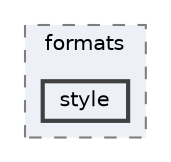 digraph "/home/jam/Research/IRES-2025/dev/src/llm-scripts/testing/hypothesis-testing/hyp-env/lib/python3.12/site-packages/pandas/tests/io/formats/style"
{
 // LATEX_PDF_SIZE
  bgcolor="transparent";
  edge [fontname=Helvetica,fontsize=10,labelfontname=Helvetica,labelfontsize=10];
  node [fontname=Helvetica,fontsize=10,shape=box,height=0.2,width=0.4];
  compound=true
  subgraph clusterdir_9ce4eae86bbd4e8753e31c7a4b0dde0b {
    graph [ bgcolor="#edf0f7", pencolor="grey50", label="formats", fontname=Helvetica,fontsize=10 style="filled,dashed", URL="dir_9ce4eae86bbd4e8753e31c7a4b0dde0b.html",tooltip=""]
  dir_999fcb557e3786b407639d918b811a37 [label="style", fillcolor="#edf0f7", color="grey25", style="filled,bold", URL="dir_999fcb557e3786b407639d918b811a37.html",tooltip=""];
  }
}
